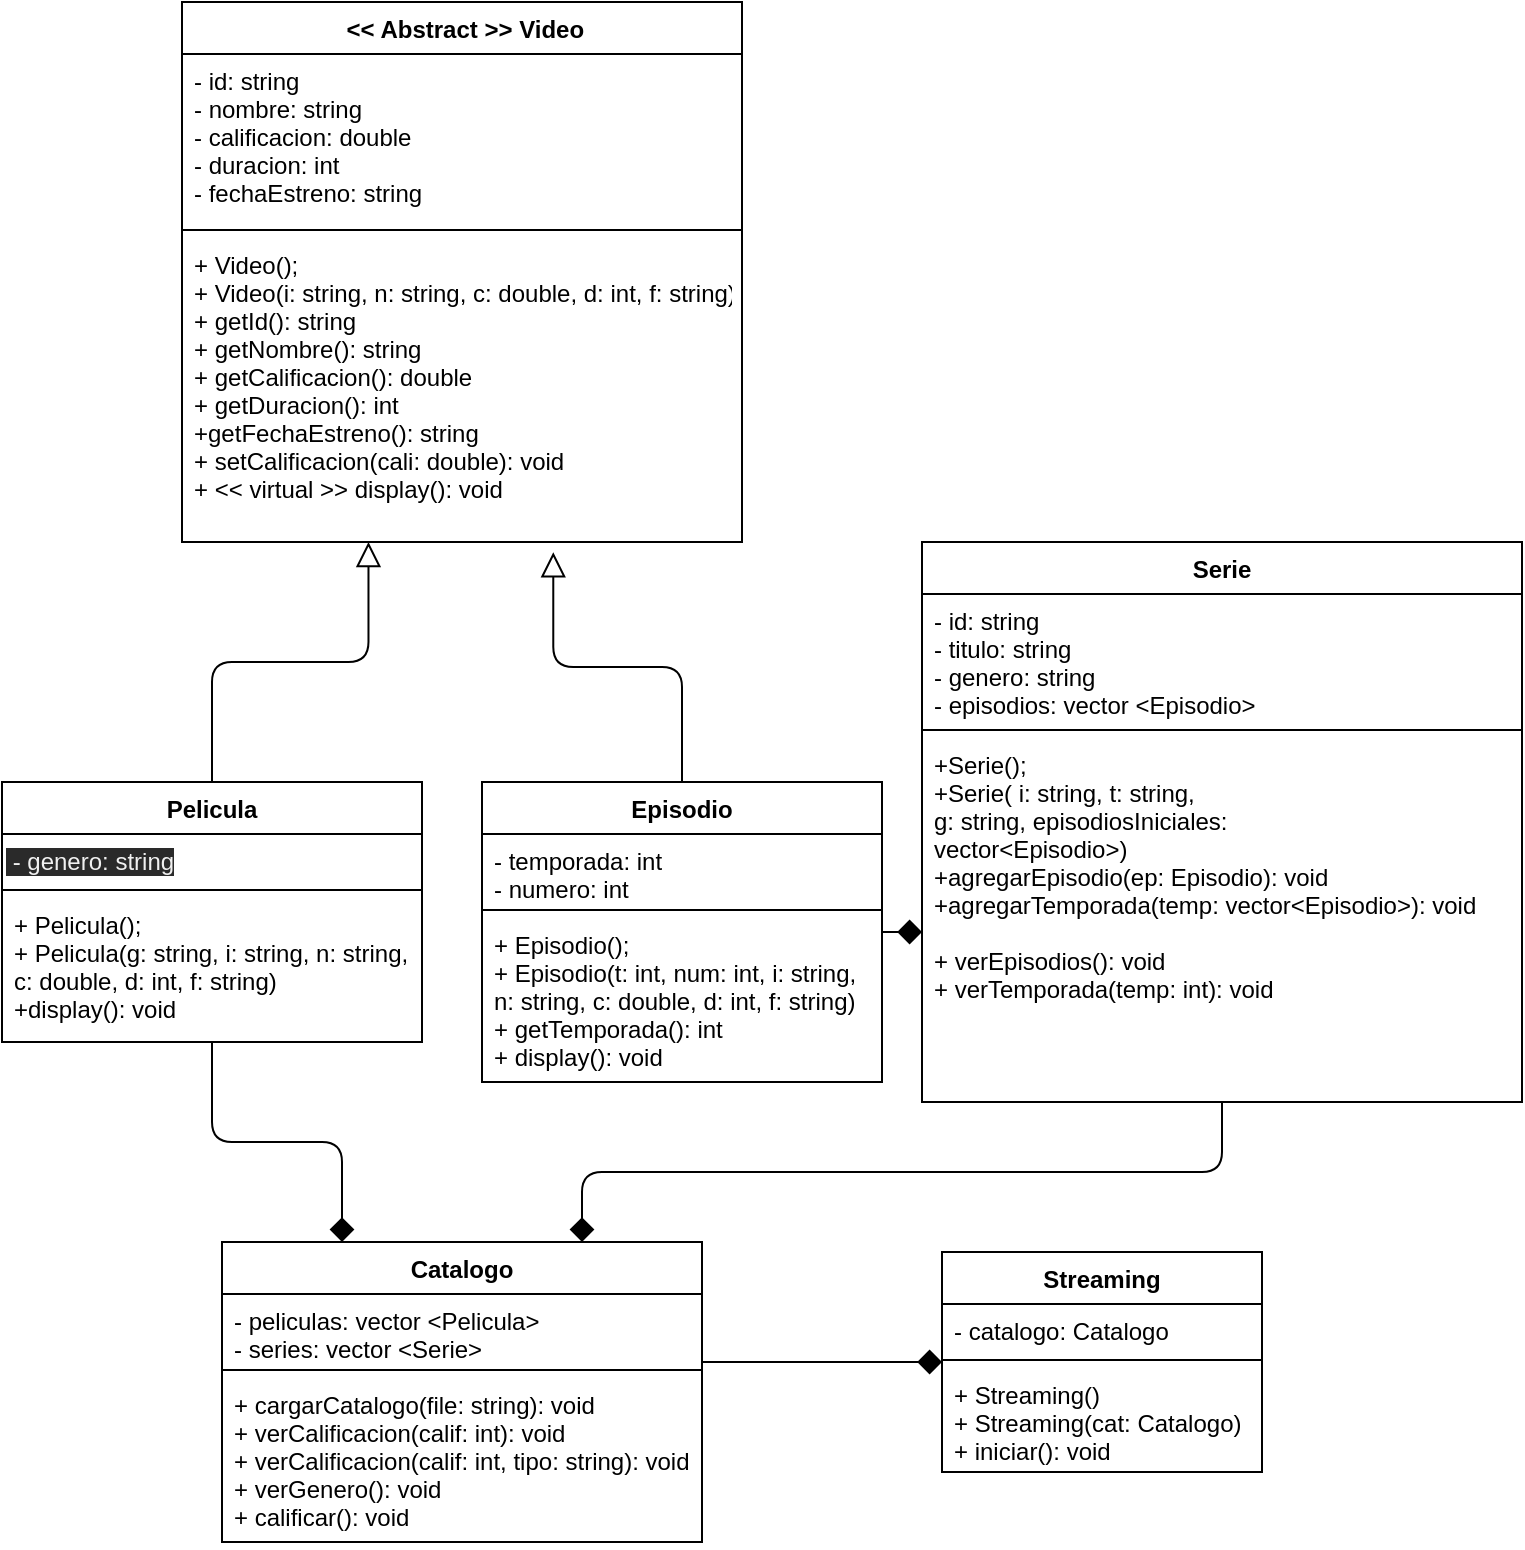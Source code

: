 <mxfile>
    <diagram name="Polimorfismo" id="WrhkKS1NCgMQSTT_F4kI">
        <mxGraphModel dx="404" dy="680" grid="1" gridSize="10" guides="1" tooltips="1" connect="1" arrows="1" fold="1" page="1" pageScale="1" pageWidth="827" pageHeight="1169" math="0" shadow="0">
            <root>
                <mxCell id="28rAnF6bt6Dn-hRfDJhw-0"/>
                <mxCell id="28rAnF6bt6Dn-hRfDJhw-1" parent="28rAnF6bt6Dn-hRfDJhw-0"/>
                <mxCell id="28rAnF6bt6Dn-hRfDJhw-2" style="edgeStyle=elbowEdgeStyle;html=1;elbow=vertical;endArrow=block;endFill=0;endSize=10;entryX=0.333;entryY=1;entryDx=0;entryDy=0;entryPerimeter=0;" parent="28rAnF6bt6Dn-hRfDJhw-1" source="28rAnF6bt6Dn-hRfDJhw-4" target="28rAnF6bt6Dn-hRfDJhw-30" edge="1">
                    <mxGeometry relative="1" as="geometry">
                        <mxPoint x="240" y="240" as="targetPoint"/>
                    </mxGeometry>
                </mxCell>
                <mxCell id="28rAnF6bt6Dn-hRfDJhw-3" style="edgeStyle=elbowEdgeStyle;elbow=vertical;html=1;endArrow=diamond;endFill=1;endSize=10;entryX=0.25;entryY=0;entryDx=0;entryDy=0;" parent="28rAnF6bt6Dn-hRfDJhw-1" source="28rAnF6bt6Dn-hRfDJhw-4" target="28rAnF6bt6Dn-hRfDJhw-19" edge="1">
                    <mxGeometry relative="1" as="geometry">
                        <mxPoint x="260" y="585" as="targetPoint"/>
                    </mxGeometry>
                </mxCell>
                <mxCell id="28rAnF6bt6Dn-hRfDJhw-4" value="Pelicula" style="swimlane;fontStyle=1;align=center;verticalAlign=top;childLayout=stackLayout;horizontal=1;startSize=26;horizontalStack=0;resizeParent=1;resizeParentMax=0;resizeLast=0;collapsible=1;marginBottom=0;" parent="28rAnF6bt6Dn-hRfDJhw-1" vertex="1">
                    <mxGeometry x="50" y="410" width="210" height="130" as="geometry"/>
                </mxCell>
                <mxCell id="pNp_i3DSp9AEiQYBNM6J-0" value="&lt;span style=&quot;color: rgb(240 , 240 , 240) ; font-family: &amp;#34;helvetica&amp;#34; ; font-size: 12px ; font-style: normal ; font-weight: 400 ; letter-spacing: normal ; text-align: left ; text-indent: 0px ; text-transform: none ; word-spacing: 0px ; background-color: rgb(42 , 42 , 42) ; display: inline ; float: none&quot;&gt;&amp;nbsp;- genero: string&lt;/span&gt;" style="text;whiteSpace=wrap;html=1;" parent="28rAnF6bt6Dn-hRfDJhw-4" vertex="1">
                    <mxGeometry y="26" width="210" height="24" as="geometry"/>
                </mxCell>
                <mxCell id="28rAnF6bt6Dn-hRfDJhw-5" value="" style="line;strokeWidth=1;fillColor=none;align=left;verticalAlign=middle;spacingTop=-1;spacingLeft=3;spacingRight=3;rotatable=0;labelPosition=right;points=[];portConstraint=eastwest;" parent="28rAnF6bt6Dn-hRfDJhw-4" vertex="1">
                    <mxGeometry y="50" width="210" height="8" as="geometry"/>
                </mxCell>
                <mxCell id="28rAnF6bt6Dn-hRfDJhw-6" value="+ Pelicula();&#10;+ Pelicula(g: string, i: string, n: string, &#10;c: double, d: int, f: string)&#10;+display(): void" style="text;strokeColor=none;fillColor=none;align=left;verticalAlign=top;spacingLeft=4;spacingRight=4;overflow=hidden;rotatable=0;points=[[0,0.5],[1,0.5]];portConstraint=eastwest;" parent="28rAnF6bt6Dn-hRfDJhw-4" vertex="1">
                    <mxGeometry y="58" width="210" height="72" as="geometry"/>
                </mxCell>
                <mxCell id="28rAnF6bt6Dn-hRfDJhw-7" style="edgeStyle=elbowEdgeStyle;html=1;elbow=vertical;endArrow=block;endFill=0;endSize=10;entryX=0.663;entryY=1.034;entryDx=0;entryDy=0;entryPerimeter=0;" parent="28rAnF6bt6Dn-hRfDJhw-1" source="28rAnF6bt6Dn-hRfDJhw-14" target="28rAnF6bt6Dn-hRfDJhw-30" edge="1">
                    <mxGeometry relative="1" as="geometry"/>
                </mxCell>
                <mxCell id="28rAnF6bt6Dn-hRfDJhw-8" style="edgeStyle=elbowEdgeStyle;elbow=vertical;html=1;entryX=0.75;entryY=0;entryDx=0;entryDy=0;endArrow=diamond;endFill=1;endSize=10;" parent="28rAnF6bt6Dn-hRfDJhw-1" source="28rAnF6bt6Dn-hRfDJhw-9" target="28rAnF6bt6Dn-hRfDJhw-19" edge="1">
                    <mxGeometry relative="1" as="geometry"/>
                </mxCell>
                <mxCell id="28rAnF6bt6Dn-hRfDJhw-9" value="Serie" style="swimlane;fontStyle=1;align=center;verticalAlign=top;childLayout=stackLayout;horizontal=1;startSize=26;horizontalStack=0;resizeParent=1;resizeParentMax=0;resizeLast=0;collapsible=1;marginBottom=0;" parent="28rAnF6bt6Dn-hRfDJhw-1" vertex="1">
                    <mxGeometry x="510" y="290" width="300" height="280" as="geometry"/>
                </mxCell>
                <mxCell id="28rAnF6bt6Dn-hRfDJhw-10" value="- id: string&#10;- titulo: string&#10;- genero: string&#10;- episodios: vector &lt;Episodio&gt;" style="text;strokeColor=none;fillColor=none;align=left;verticalAlign=top;spacingLeft=4;spacingRight=4;overflow=hidden;rotatable=0;points=[[0,0.5],[1,0.5]];portConstraint=eastwest;" parent="28rAnF6bt6Dn-hRfDJhw-9" vertex="1">
                    <mxGeometry y="26" width="300" height="64" as="geometry"/>
                </mxCell>
                <mxCell id="28rAnF6bt6Dn-hRfDJhw-11" value="" style="line;strokeWidth=1;fillColor=none;align=left;verticalAlign=middle;spacingTop=-1;spacingLeft=3;spacingRight=3;rotatable=0;labelPosition=right;points=[];portConstraint=eastwest;" parent="28rAnF6bt6Dn-hRfDJhw-9" vertex="1">
                    <mxGeometry y="90" width="300" height="8" as="geometry"/>
                </mxCell>
                <mxCell id="28rAnF6bt6Dn-hRfDJhw-12" value="+Serie();&#10;+Serie( i: string, t: string, &#10;g: string, episodiosIniciales:&#10;vector&lt;Episodio&gt;)&#10;+agregarEpisodio(ep: Episodio): void&#10;+agregarTemporada(temp: vector&lt;Episodio&gt;): void&#10;&#10;+ verEpisodios(): void&#10;+ verTemporada(temp: int): void" style="text;strokeColor=none;fillColor=none;align=left;verticalAlign=top;spacingLeft=4;spacingRight=4;overflow=hidden;rotatable=0;points=[[0,0.5],[1,0.5]];portConstraint=eastwest;" parent="28rAnF6bt6Dn-hRfDJhw-9" vertex="1">
                    <mxGeometry y="98" width="300" height="182" as="geometry"/>
                </mxCell>
                <mxCell id="28rAnF6bt6Dn-hRfDJhw-13" style="edgeStyle=elbowEdgeStyle;elbow=vertical;html=1;endArrow=diamond;endFill=1;endSize=10;" parent="28rAnF6bt6Dn-hRfDJhw-1" source="28rAnF6bt6Dn-hRfDJhw-14" target="28rAnF6bt6Dn-hRfDJhw-9" edge="1">
                    <mxGeometry relative="1" as="geometry"/>
                </mxCell>
                <mxCell id="28rAnF6bt6Dn-hRfDJhw-14" value="Episodio" style="swimlane;fontStyle=1;align=center;verticalAlign=top;childLayout=stackLayout;horizontal=1;startSize=26;horizontalStack=0;resizeParent=1;resizeParentMax=0;resizeLast=0;collapsible=1;marginBottom=0;" parent="28rAnF6bt6Dn-hRfDJhw-1" vertex="1">
                    <mxGeometry x="290" y="410" width="200" height="150" as="geometry"/>
                </mxCell>
                <mxCell id="28rAnF6bt6Dn-hRfDJhw-15" value="- temporada: int&#10;- numero: int" style="text;strokeColor=none;fillColor=none;align=left;verticalAlign=top;spacingLeft=4;spacingRight=4;overflow=hidden;rotatable=0;points=[[0,0.5],[1,0.5]];portConstraint=eastwest;" parent="28rAnF6bt6Dn-hRfDJhw-14" vertex="1">
                    <mxGeometry y="26" width="200" height="34" as="geometry"/>
                </mxCell>
                <mxCell id="28rAnF6bt6Dn-hRfDJhw-16" value="" style="line;strokeWidth=1;fillColor=none;align=left;verticalAlign=middle;spacingTop=-1;spacingLeft=3;spacingRight=3;rotatable=0;labelPosition=right;points=[];portConstraint=eastwest;" parent="28rAnF6bt6Dn-hRfDJhw-14" vertex="1">
                    <mxGeometry y="60" width="200" height="8" as="geometry"/>
                </mxCell>
                <mxCell id="28rAnF6bt6Dn-hRfDJhw-17" value="+ Episodio();&#10;+ Episodio(t: int, num: int, i: string, &#10;n: string, c: double, d: int, f: string)&#10;+ getTemporada(): int&#10;+ display(): void" style="text;strokeColor=none;fillColor=none;align=left;verticalAlign=top;spacingLeft=4;spacingRight=4;overflow=hidden;rotatable=0;points=[[0,0.5],[1,0.5]];portConstraint=eastwest;" parent="28rAnF6bt6Dn-hRfDJhw-14" vertex="1">
                    <mxGeometry y="68" width="200" height="82" as="geometry"/>
                </mxCell>
                <mxCell id="28rAnF6bt6Dn-hRfDJhw-18" style="edgeStyle=elbowEdgeStyle;elbow=vertical;html=1;endArrow=diamond;endFill=1;endSize=10;" parent="28rAnF6bt6Dn-hRfDJhw-1" source="28rAnF6bt6Dn-hRfDJhw-19" target="28rAnF6bt6Dn-hRfDJhw-23" edge="1">
                    <mxGeometry relative="1" as="geometry"/>
                </mxCell>
                <mxCell id="28rAnF6bt6Dn-hRfDJhw-19" value="Catalogo" style="swimlane;fontStyle=1;align=center;verticalAlign=top;childLayout=stackLayout;horizontal=1;startSize=26;horizontalStack=0;resizeParent=1;resizeParentMax=0;resizeLast=0;collapsible=1;marginBottom=0;" parent="28rAnF6bt6Dn-hRfDJhw-1" vertex="1">
                    <mxGeometry x="160" y="640" width="240" height="150" as="geometry"/>
                </mxCell>
                <mxCell id="28rAnF6bt6Dn-hRfDJhw-20" value="- peliculas: vector &lt;Pelicula&gt;&#10;- series: vector &lt;Serie&gt;" style="text;strokeColor=none;fillColor=none;align=left;verticalAlign=top;spacingLeft=4;spacingRight=4;overflow=hidden;rotatable=0;points=[[0,0.5],[1,0.5]];portConstraint=eastwest;" parent="28rAnF6bt6Dn-hRfDJhw-19" vertex="1">
                    <mxGeometry y="26" width="240" height="34" as="geometry"/>
                </mxCell>
                <mxCell id="28rAnF6bt6Dn-hRfDJhw-21" value="" style="line;strokeWidth=1;fillColor=none;align=left;verticalAlign=middle;spacingTop=-1;spacingLeft=3;spacingRight=3;rotatable=0;labelPosition=right;points=[];portConstraint=eastwest;" parent="28rAnF6bt6Dn-hRfDJhw-19" vertex="1">
                    <mxGeometry y="60" width="240" height="8" as="geometry"/>
                </mxCell>
                <mxCell id="28rAnF6bt6Dn-hRfDJhw-22" value="+ cargarCatalogo(file: string): void&#10;+ verCalificacion(calif: int): void&#10;+ verCalificacion(calif: int, tipo: string): void&#10;+ verGenero(): void&#10;+ calificar(): void&#10;" style="text;strokeColor=none;fillColor=none;align=left;verticalAlign=top;spacingLeft=4;spacingRight=4;overflow=hidden;rotatable=0;points=[[0,0.5],[1,0.5]];portConstraint=eastwest;" parent="28rAnF6bt6Dn-hRfDJhw-19" vertex="1">
                    <mxGeometry y="68" width="240" height="82" as="geometry"/>
                </mxCell>
                <mxCell id="28rAnF6bt6Dn-hRfDJhw-23" value="Streaming" style="swimlane;fontStyle=1;align=center;verticalAlign=top;childLayout=stackLayout;horizontal=1;startSize=26;horizontalStack=0;resizeParent=1;resizeParentMax=0;resizeLast=0;collapsible=1;marginBottom=0;" parent="28rAnF6bt6Dn-hRfDJhw-1" vertex="1">
                    <mxGeometry x="520" y="645" width="160" height="110" as="geometry"/>
                </mxCell>
                <mxCell id="28rAnF6bt6Dn-hRfDJhw-24" value="- catalogo: Catalogo" style="text;strokeColor=none;fillColor=none;align=left;verticalAlign=top;spacingLeft=4;spacingRight=4;overflow=hidden;rotatable=0;points=[[0,0.5],[1,0.5]];portConstraint=eastwest;" parent="28rAnF6bt6Dn-hRfDJhw-23" vertex="1">
                    <mxGeometry y="26" width="160" height="24" as="geometry"/>
                </mxCell>
                <mxCell id="28rAnF6bt6Dn-hRfDJhw-25" value="" style="line;strokeWidth=1;fillColor=none;align=left;verticalAlign=middle;spacingTop=-1;spacingLeft=3;spacingRight=3;rotatable=0;labelPosition=right;points=[];portConstraint=eastwest;" parent="28rAnF6bt6Dn-hRfDJhw-23" vertex="1">
                    <mxGeometry y="50" width="160" height="8" as="geometry"/>
                </mxCell>
                <mxCell id="28rAnF6bt6Dn-hRfDJhw-26" value="+ Streaming()&#10;+ Streaming(cat: Catalogo)&#10;+ iniciar(): void" style="text;strokeColor=none;fillColor=none;align=left;verticalAlign=top;spacingLeft=4;spacingRight=4;overflow=hidden;rotatable=0;points=[[0,0.5],[1,0.5]];portConstraint=eastwest;" parent="28rAnF6bt6Dn-hRfDJhw-23" vertex="1">
                    <mxGeometry y="58" width="160" height="52" as="geometry"/>
                </mxCell>
                <mxCell id="28rAnF6bt6Dn-hRfDJhw-27" value=" &lt;&lt; Abstract &gt;&gt; Video" style="swimlane;fontStyle=1;align=center;verticalAlign=top;childLayout=stackLayout;horizontal=1;startSize=26;horizontalStack=0;resizeParent=1;resizeParentMax=0;resizeLast=0;collapsible=1;marginBottom=0;" parent="28rAnF6bt6Dn-hRfDJhw-1" vertex="1">
                    <mxGeometry x="140" y="20" width="280" height="270" as="geometry"/>
                </mxCell>
                <mxCell id="28rAnF6bt6Dn-hRfDJhw-28" value="- id: string&#10;- nombre: string&#10;- calificacion: double&#10;- duracion: int&#10;- fechaEstreno: string" style="text;strokeColor=none;fillColor=none;align=left;verticalAlign=top;spacingLeft=4;spacingRight=4;overflow=hidden;rotatable=0;points=[[0,0.5],[1,0.5]];portConstraint=eastwest;" parent="28rAnF6bt6Dn-hRfDJhw-27" vertex="1">
                    <mxGeometry y="26" width="280" height="84" as="geometry"/>
                </mxCell>
                <mxCell id="28rAnF6bt6Dn-hRfDJhw-29" value="" style="line;strokeWidth=1;fillColor=none;align=left;verticalAlign=middle;spacingTop=-1;spacingLeft=3;spacingRight=3;rotatable=0;labelPosition=right;points=[];portConstraint=eastwest;" parent="28rAnF6bt6Dn-hRfDJhw-27" vertex="1">
                    <mxGeometry y="110" width="280" height="8" as="geometry"/>
                </mxCell>
                <mxCell id="28rAnF6bt6Dn-hRfDJhw-30" value="+ Video();&#10;+ Video(i: string, n: string, c: double, d: int, f: string)&#10;+ getId(): string&#10;+ getNombre(): string&#10;+ getCalificacion(): double&#10;+ getDuracion(): int&#10;+getFechaEstreno(): string&#10;+ setCalificacion(cali: double): void&#10;+ &lt;&lt; virtual &gt;&gt; display(): void" style="text;strokeColor=none;fillColor=none;align=left;verticalAlign=top;spacingLeft=4;spacingRight=4;overflow=hidden;rotatable=0;points=[[0,0.5],[1,0.5]];portConstraint=eastwest;" parent="28rAnF6bt6Dn-hRfDJhw-27" vertex="1">
                    <mxGeometry y="118" width="280" height="152" as="geometry"/>
                </mxCell>
            </root>
        </mxGraphModel>
    </diagram>
    <diagram id="cOssd6TcganFGh1e2TW0" name="Con herencia">
        <mxGraphModel dx="1060" dy="470" grid="1" gridSize="10" guides="1" tooltips="1" connect="1" arrows="1" fold="1" page="1" pageScale="1" pageWidth="827" pageHeight="1169" math="0" shadow="0">
            <root>
                <mxCell id="T5nm55MeUte2zlouWv02-0"/>
                <mxCell id="T5nm55MeUte2zlouWv02-1" parent="T5nm55MeUte2zlouWv02-0"/>
                <mxCell id="fVbOGYJl7N9KpL7v7ysj-24" style="edgeStyle=elbowEdgeStyle;html=1;elbow=vertical;endArrow=block;endFill=0;endSize=10;" parent="T5nm55MeUte2zlouWv02-1" source="fVbOGYJl7N9KpL7v7ysj-0" edge="1">
                    <mxGeometry relative="1" as="geometry">
                        <mxPoint x="240" y="240" as="targetPoint"/>
                    </mxGeometry>
                </mxCell>
                <mxCell id="fVbOGYJl7N9KpL7v7ysj-27" style="edgeStyle=elbowEdgeStyle;elbow=vertical;html=1;endArrow=diamond;endFill=1;endSize=10;entryX=0.25;entryY=0;entryDx=0;entryDy=0;" parent="T5nm55MeUte2zlouWv02-1" source="fVbOGYJl7N9KpL7v7ysj-0" target="fVbOGYJl7N9KpL7v7ysj-12" edge="1">
                    <mxGeometry relative="1" as="geometry">
                        <mxPoint x="260" y="585" as="targetPoint"/>
                    </mxGeometry>
                </mxCell>
                <mxCell id="fVbOGYJl7N9KpL7v7ysj-0" value="Pelicula" style="swimlane;fontStyle=1;align=center;verticalAlign=top;childLayout=stackLayout;horizontal=1;startSize=26;horizontalStack=0;resizeParent=1;resizeParentMax=0;resizeLast=0;collapsible=1;marginBottom=0;" parent="T5nm55MeUte2zlouWv02-1" vertex="1">
                    <mxGeometry x="80" y="325" width="160" height="106" as="geometry"/>
                </mxCell>
                <mxCell id="fVbOGYJl7N9KpL7v7ysj-2" value="" style="line;strokeWidth=1;fillColor=none;align=left;verticalAlign=middle;spacingTop=-1;spacingLeft=3;spacingRight=3;rotatable=0;labelPosition=right;points=[];portConstraint=eastwest;" parent="fVbOGYJl7N9KpL7v7ysj-0" vertex="1">
                    <mxGeometry y="26" width="160" height="8" as="geometry"/>
                </mxCell>
                <mxCell id="fVbOGYJl7N9KpL7v7ysj-3" value="+ Pelicula();&#10;+ Pelicula(i: string, n: string,&#10;   g: string, c: double, &#10;   d: int, f: string)" style="text;strokeColor=none;fillColor=none;align=left;verticalAlign=top;spacingLeft=4;spacingRight=4;overflow=hidden;rotatable=0;points=[[0,0.5],[1,0.5]];portConstraint=eastwest;" parent="fVbOGYJl7N9KpL7v7ysj-0" vertex="1">
                    <mxGeometry y="34" width="160" height="72" as="geometry"/>
                </mxCell>
                <mxCell id="fVbOGYJl7N9KpL7v7ysj-25" style="edgeStyle=elbowEdgeStyle;html=1;elbow=vertical;endArrow=block;endFill=0;endSize=10;entryX=0.663;entryY=1.034;entryDx=0;entryDy=0;entryPerimeter=0;" parent="T5nm55MeUte2zlouWv02-1" source="fVbOGYJl7N9KpL7v7ysj-8" target="QQcUhdyStFtbgYhbvC0G-3" edge="1">
                    <mxGeometry relative="1" as="geometry"/>
                </mxCell>
                <mxCell id="fVbOGYJl7N9KpL7v7ysj-28" style="edgeStyle=elbowEdgeStyle;elbow=vertical;html=1;entryX=0.75;entryY=0;entryDx=0;entryDy=0;endArrow=diamond;endFill=1;endSize=10;" parent="T5nm55MeUte2zlouWv02-1" source="fVbOGYJl7N9KpL7v7ysj-4" target="fVbOGYJl7N9KpL7v7ysj-12" edge="1">
                    <mxGeometry relative="1" as="geometry"/>
                </mxCell>
                <mxCell id="fVbOGYJl7N9KpL7v7ysj-4" value="Serie" style="swimlane;fontStyle=1;align=center;verticalAlign=top;childLayout=stackLayout;horizontal=1;startSize=26;horizontalStack=0;resizeParent=1;resizeParentMax=0;resizeLast=0;collapsible=1;marginBottom=0;" parent="T5nm55MeUte2zlouWv02-1" vertex="1">
                    <mxGeometry x="550" y="325" width="170" height="110" as="geometry"/>
                </mxCell>
                <mxCell id="fVbOGYJl7N9KpL7v7ysj-5" value="- titulo: string&#10;- episodios: vector &lt;Episodio&gt;" style="text;strokeColor=none;fillColor=none;align=left;verticalAlign=top;spacingLeft=4;spacingRight=4;overflow=hidden;rotatable=0;points=[[0,0.5],[1,0.5]];portConstraint=eastwest;" parent="fVbOGYJl7N9KpL7v7ysj-4" vertex="1">
                    <mxGeometry y="26" width="170" height="34" as="geometry"/>
                </mxCell>
                <mxCell id="fVbOGYJl7N9KpL7v7ysj-6" value="" style="line;strokeWidth=1;fillColor=none;align=left;verticalAlign=middle;spacingTop=-1;spacingLeft=3;spacingRight=3;rotatable=0;labelPosition=right;points=[];portConstraint=eastwest;" parent="fVbOGYJl7N9KpL7v7ysj-4" vertex="1">
                    <mxGeometry y="60" width="170" height="8" as="geometry"/>
                </mxCell>
                <mxCell id="fVbOGYJl7N9KpL7v7ysj-7" value="+ verEpisodios(): void&#10;+ verTemporada(temp: int): void" style="text;strokeColor=none;fillColor=none;align=left;verticalAlign=top;spacingLeft=4;spacingRight=4;overflow=hidden;rotatable=0;points=[[0,0.5],[1,0.5]];portConstraint=eastwest;" parent="fVbOGYJl7N9KpL7v7ysj-4" vertex="1">
                    <mxGeometry y="68" width="170" height="42" as="geometry"/>
                </mxCell>
                <mxCell id="fVbOGYJl7N9KpL7v7ysj-26" style="edgeStyle=elbowEdgeStyle;elbow=vertical;html=1;endArrow=diamond;endFill=1;endSize=10;" parent="T5nm55MeUte2zlouWv02-1" source="fVbOGYJl7N9KpL7v7ysj-8" target="fVbOGYJl7N9KpL7v7ysj-4" edge="1">
                    <mxGeometry relative="1" as="geometry"/>
                </mxCell>
                <mxCell id="fVbOGYJl7N9KpL7v7ysj-8" value="Episodio" style="swimlane;fontStyle=1;align=center;verticalAlign=top;childLayout=stackLayout;horizontal=1;startSize=26;horizontalStack=0;resizeParent=1;resizeParentMax=0;resizeLast=0;collapsible=1;marginBottom=0;" parent="T5nm55MeUte2zlouWv02-1" vertex="1">
                    <mxGeometry x="320" y="325" width="160" height="150" as="geometry"/>
                </mxCell>
                <mxCell id="fVbOGYJl7N9KpL7v7ysj-9" value="- temporada: int&#10;- numero: int" style="text;strokeColor=none;fillColor=none;align=left;verticalAlign=top;spacingLeft=4;spacingRight=4;overflow=hidden;rotatable=0;points=[[0,0.5],[1,0.5]];portConstraint=eastwest;" parent="fVbOGYJl7N9KpL7v7ysj-8" vertex="1">
                    <mxGeometry y="26" width="160" height="34" as="geometry"/>
                </mxCell>
                <mxCell id="fVbOGYJl7N9KpL7v7ysj-10" value="" style="line;strokeWidth=1;fillColor=none;align=left;verticalAlign=middle;spacingTop=-1;spacingLeft=3;spacingRight=3;rotatable=0;labelPosition=right;points=[];portConstraint=eastwest;" parent="fVbOGYJl7N9KpL7v7ysj-8" vertex="1">
                    <mxGeometry y="60" width="160" height="8" as="geometry"/>
                </mxCell>
                <mxCell id="fVbOGYJl7N9KpL7v7ysj-11" value="+ Episodio();&#10;+ Episodio(t: int, num: int, &#10;   i: string, n: string,&#10;   g: string, c: double,&#10;   d: int, f: string)" style="text;strokeColor=none;fillColor=none;align=left;verticalAlign=top;spacingLeft=4;spacingRight=4;overflow=hidden;rotatable=0;points=[[0,0.5],[1,0.5]];portConstraint=eastwest;" parent="fVbOGYJl7N9KpL7v7ysj-8" vertex="1">
                    <mxGeometry y="68" width="160" height="82" as="geometry"/>
                </mxCell>
                <mxCell id="ZW0gnfVC6tNqK-3iAM7L-2" style="edgeStyle=elbowEdgeStyle;elbow=vertical;html=1;endArrow=diamond;endFill=1;endSize=10;" parent="T5nm55MeUte2zlouWv02-1" source="fVbOGYJl7N9KpL7v7ysj-12" target="fVbOGYJl7N9KpL7v7ysj-16" edge="1">
                    <mxGeometry relative="1" as="geometry"/>
                </mxCell>
                <mxCell id="fVbOGYJl7N9KpL7v7ysj-12" value="Catalogo" style="swimlane;fontStyle=1;align=center;verticalAlign=top;childLayout=stackLayout;horizontal=1;startSize=26;horizontalStack=0;resizeParent=1;resizeParentMax=0;resizeLast=0;collapsible=1;marginBottom=0;" parent="T5nm55MeUte2zlouWv02-1" vertex="1">
                    <mxGeometry x="160" y="640" width="240" height="140" as="geometry"/>
                </mxCell>
                <mxCell id="fVbOGYJl7N9KpL7v7ysj-13" value="- peliculas: vector &lt;Pelicula&gt;&#10;- series: vector &lt;Serie&gt;" style="text;strokeColor=none;fillColor=none;align=left;verticalAlign=top;spacingLeft=4;spacingRight=4;overflow=hidden;rotatable=0;points=[[0,0.5],[1,0.5]];portConstraint=eastwest;" parent="fVbOGYJl7N9KpL7v7ysj-12" vertex="1">
                    <mxGeometry y="26" width="240" height="34" as="geometry"/>
                </mxCell>
                <mxCell id="fVbOGYJl7N9KpL7v7ysj-14" value="" style="line;strokeWidth=1;fillColor=none;align=left;verticalAlign=middle;spacingTop=-1;spacingLeft=3;spacingRight=3;rotatable=0;labelPosition=right;points=[];portConstraint=eastwest;" parent="fVbOGYJl7N9KpL7v7ysj-12" vertex="1">
                    <mxGeometry y="60" width="240" height="8" as="geometry"/>
                </mxCell>
                <mxCell id="fVbOGYJl7N9KpL7v7ysj-15" value="+ cargarCatalogo(file: string): void&#10;+ verCalificacion(calif: int): void&#10;+ verCalificacion(calif: int, tipo: string): void&#10;+ verGenero(): void&#10;" style="text;strokeColor=none;fillColor=none;align=left;verticalAlign=top;spacingLeft=4;spacingRight=4;overflow=hidden;rotatable=0;points=[[0,0.5],[1,0.5]];portConstraint=eastwest;" parent="fVbOGYJl7N9KpL7v7ysj-12" vertex="1">
                    <mxGeometry y="68" width="240" height="72" as="geometry"/>
                </mxCell>
                <mxCell id="fVbOGYJl7N9KpL7v7ysj-16" value="Streaming" style="swimlane;fontStyle=1;align=center;verticalAlign=top;childLayout=stackLayout;horizontal=1;startSize=26;horizontalStack=0;resizeParent=1;resizeParentMax=0;resizeLast=0;collapsible=1;marginBottom=0;" parent="T5nm55MeUte2zlouWv02-1" vertex="1">
                    <mxGeometry x="520" y="645" width="160" height="110" as="geometry"/>
                </mxCell>
                <mxCell id="fVbOGYJl7N9KpL7v7ysj-17" value="- catalogo: Catalogo" style="text;strokeColor=none;fillColor=none;align=left;verticalAlign=top;spacingLeft=4;spacingRight=4;overflow=hidden;rotatable=0;points=[[0,0.5],[1,0.5]];portConstraint=eastwest;" parent="fVbOGYJl7N9KpL7v7ysj-16" vertex="1">
                    <mxGeometry y="26" width="160" height="24" as="geometry"/>
                </mxCell>
                <mxCell id="fVbOGYJl7N9KpL7v7ysj-18" value="" style="line;strokeWidth=1;fillColor=none;align=left;verticalAlign=middle;spacingTop=-1;spacingLeft=3;spacingRight=3;rotatable=0;labelPosition=right;points=[];portConstraint=eastwest;" parent="fVbOGYJl7N9KpL7v7ysj-16" vertex="1">
                    <mxGeometry y="50" width="160" height="8" as="geometry"/>
                </mxCell>
                <mxCell id="fVbOGYJl7N9KpL7v7ysj-19" value="+ Streaming()&#10;+ Streaming(cat: Catalogo)&#10;+ iniciar(): void" style="text;strokeColor=none;fillColor=none;align=left;verticalAlign=top;spacingLeft=4;spacingRight=4;overflow=hidden;rotatable=0;points=[[0,0.5],[1,0.5]];portConstraint=eastwest;" parent="fVbOGYJl7N9KpL7v7ysj-16" vertex="1">
                    <mxGeometry y="58" width="160" height="52" as="geometry"/>
                </mxCell>
                <mxCell id="QQcUhdyStFtbgYhbvC0G-0" value="Video" style="swimlane;fontStyle=1;align=center;verticalAlign=top;childLayout=stackLayout;horizontal=1;startSize=26;horizontalStack=0;resizeParent=1;resizeParentMax=0;resizeLast=0;collapsible=1;marginBottom=0;" parent="T5nm55MeUte2zlouWv02-1" vertex="1">
                    <mxGeometry x="160" y="40" width="240" height="200" as="geometry"/>
                </mxCell>
                <mxCell id="QQcUhdyStFtbgYhbvC0G-1" value="- id: string&#10;- nombre: string&#10;- genero: string&#10;- calificacion: double&#10;- duracion: int&#10;- fechaEstreno: string" style="text;strokeColor=none;fillColor=none;align=left;verticalAlign=top;spacingLeft=4;spacingRight=4;overflow=hidden;rotatable=0;points=[[0,0.5],[1,0.5]];portConstraint=eastwest;" parent="QQcUhdyStFtbgYhbvC0G-0" vertex="1">
                    <mxGeometry y="26" width="240" height="94" as="geometry"/>
                </mxCell>
                <mxCell id="QQcUhdyStFtbgYhbvC0G-2" value="" style="line;strokeWidth=1;fillColor=none;align=left;verticalAlign=middle;spacingTop=-1;spacingLeft=3;spacingRight=3;rotatable=0;labelPosition=right;points=[];portConstraint=eastwest;" parent="QQcUhdyStFtbgYhbvC0G-0" vertex="1">
                    <mxGeometry y="120" width="240" height="8" as="geometry"/>
                </mxCell>
                <mxCell id="QQcUhdyStFtbgYhbvC0G-3" value="+ Video();&#10;+ Video(i: string, n: string, g: string,&#10;   c: double, d: int, f: string)&#10;+ calificar(): void" style="text;strokeColor=none;fillColor=none;align=left;verticalAlign=top;spacingLeft=4;spacingRight=4;overflow=hidden;rotatable=0;points=[[0,0.5],[1,0.5]];portConstraint=eastwest;" parent="QQcUhdyStFtbgYhbvC0G-0" vertex="1">
                    <mxGeometry y="128" width="240" height="72" as="geometry"/>
                </mxCell>
            </root>
        </mxGraphModel>
    </diagram>
    <diagram id="g5spBLx_vvhdmmsODNRa" name="Sin herencia">
        <mxGraphModel dx="1695" dy="627" grid="1" gridSize="10" guides="1" tooltips="1" connect="1" arrows="1" fold="1" page="1" pageScale="1" pageWidth="850" pageHeight="1100" math="0" shadow="0">
            <root>
                <mxCell id="0"/>
                <mxCell id="1" parent="0"/>
                <mxCell id="QxtTkssoRdPkQcseXRFo-1" style="edgeStyle=elbowEdgeStyle;elbow=vertical;html=1;entryX=0.25;entryY=0;entryDx=0;entryDy=0;endArrow=diamond;endFill=1;endSize=10;" edge="1" parent="1" source="AoSy73QFJX3JCVjSRs7S-1" target="AoSy73QFJX3JCVjSRs7S-13">
                    <mxGeometry relative="1" as="geometry">
                        <Array as="points">
                            <mxPoint x="140" y="320"/>
                        </Array>
                    </mxGeometry>
                </mxCell>
                <mxCell id="AoSy73QFJX3JCVjSRs7S-1" value="Pelicula" style="swimlane;fontStyle=1;align=center;verticalAlign=top;childLayout=stackLayout;horizontal=1;startSize=26;horizontalStack=0;resizeParent=1;resizeParentMax=0;resizeLast=0;collapsible=1;marginBottom=0;" vertex="1" parent="1">
                    <mxGeometry x="40" y="40" width="160" height="210" as="geometry"/>
                </mxCell>
                <mxCell id="AoSy73QFJX3JCVjSRs7S-2" value="- id: string&#10;- nombre: string&#10;- genero: string&#10;- calificacion: double&#10;- duracion: int&#10;- fechaEstreno: string" style="text;strokeColor=none;fillColor=none;align=left;verticalAlign=top;spacingLeft=4;spacingRight=4;overflow=hidden;rotatable=0;points=[[0,0.5],[1,0.5]];portConstraint=eastwest;" vertex="1" parent="AoSy73QFJX3JCVjSRs7S-1">
                    <mxGeometry y="26" width="160" height="94" as="geometry"/>
                </mxCell>
                <mxCell id="AoSy73QFJX3JCVjSRs7S-3" value="" style="line;strokeWidth=1;fillColor=none;align=left;verticalAlign=middle;spacingTop=-1;spacingLeft=3;spacingRight=3;rotatable=0;labelPosition=right;points=[];portConstraint=eastwest;" vertex="1" parent="AoSy73QFJX3JCVjSRs7S-1">
                    <mxGeometry y="120" width="160" height="8" as="geometry"/>
                </mxCell>
                <mxCell id="AoSy73QFJX3JCVjSRs7S-4" value="+ Pelicula();&#10;+ Pelicula(i: string, n: string,&#10;   g: string, c: double, &#10;   d: int, f: string)&#10;+ calificar(): void" style="text;strokeColor=none;fillColor=none;align=left;verticalAlign=top;spacingLeft=4;spacingRight=4;overflow=hidden;rotatable=0;points=[[0,0.5],[1,0.5]];portConstraint=eastwest;" vertex="1" parent="AoSy73QFJX3JCVjSRs7S-1">
                    <mxGeometry y="128" width="160" height="82" as="geometry"/>
                </mxCell>
                <mxCell id="YCSqcsDj1qF5dxDRjAv_-1" style="edgeStyle=elbowEdgeStyle;elbow=vertical;html=1;entryX=0.75;entryY=0;entryDx=0;entryDy=0;endArrow=diamond;endFill=1;endSize=10;" edge="1" parent="1" source="AoSy73QFJX3JCVjSRs7S-5" target="AoSy73QFJX3JCVjSRs7S-13">
                    <mxGeometry relative="1" as="geometry">
                        <Array as="points">
                            <mxPoint x="440" y="320"/>
                        </Array>
                    </mxGeometry>
                </mxCell>
                <mxCell id="AoSy73QFJX3JCVjSRs7S-5" value="Serie" style="swimlane;fontStyle=1;align=center;verticalAlign=top;childLayout=stackLayout;horizontal=1;startSize=26;horizontalStack=0;resizeParent=1;resizeParentMax=0;resizeLast=0;collapsible=1;marginBottom=0;" vertex="1" parent="1">
                    <mxGeometry x="510" y="40" width="170" height="110" as="geometry"/>
                </mxCell>
                <mxCell id="AoSy73QFJX3JCVjSRs7S-6" value="- titulo: string&#10;- episodios: vector &lt;Episodio&gt;" style="text;strokeColor=none;fillColor=none;align=left;verticalAlign=top;spacingLeft=4;spacingRight=4;overflow=hidden;rotatable=0;points=[[0,0.5],[1,0.5]];portConstraint=eastwest;" vertex="1" parent="AoSy73QFJX3JCVjSRs7S-5">
                    <mxGeometry y="26" width="170" height="34" as="geometry"/>
                </mxCell>
                <mxCell id="AoSy73QFJX3JCVjSRs7S-7" value="" style="line;strokeWidth=1;fillColor=none;align=left;verticalAlign=middle;spacingTop=-1;spacingLeft=3;spacingRight=3;rotatable=0;labelPosition=right;points=[];portConstraint=eastwest;" vertex="1" parent="AoSy73QFJX3JCVjSRs7S-5">
                    <mxGeometry y="60" width="170" height="8" as="geometry"/>
                </mxCell>
                <mxCell id="AoSy73QFJX3JCVjSRs7S-8" value="+ verEpisodios(): void&#10;+ verTemporada(temp: int): void" style="text;strokeColor=none;fillColor=none;align=left;verticalAlign=top;spacingLeft=4;spacingRight=4;overflow=hidden;rotatable=0;points=[[0,0.5],[1,0.5]];portConstraint=eastwest;" vertex="1" parent="AoSy73QFJX3JCVjSRs7S-5">
                    <mxGeometry y="68" width="170" height="42" as="geometry"/>
                </mxCell>
                <mxCell id="Yo_bEBfc0LVFmbFADjJh-1" style="edgeStyle=elbowEdgeStyle;elbow=vertical;html=1;endArrow=diamond;endFill=1;endSize=10;" edge="1" parent="1" source="AoSy73QFJX3JCVjSRs7S-9" target="AoSy73QFJX3JCVjSRs7S-5">
                    <mxGeometry relative="1" as="geometry"/>
                </mxCell>
                <mxCell id="AoSy73QFJX3JCVjSRs7S-9" value="Episodio" style="swimlane;fontStyle=1;align=center;verticalAlign=top;childLayout=stackLayout;horizontal=1;startSize=26;horizontalStack=0;resizeParent=1;resizeParentMax=0;resizeLast=0;collapsible=1;marginBottom=0;" vertex="1" parent="1">
                    <mxGeometry x="280" y="40" width="160" height="260" as="geometry"/>
                </mxCell>
                <mxCell id="AoSy73QFJX3JCVjSRs7S-10" value="- id: string&#10;- nombre: string&#10;- genero: string&#10;- calificacion: double&#10;- duracion: int&#10;- fechaEstreno: string&#10;- temporada: int&#10;- numero: int" style="text;strokeColor=none;fillColor=none;align=left;verticalAlign=top;spacingLeft=4;spacingRight=4;overflow=hidden;rotatable=0;points=[[0,0.5],[1,0.5]];portConstraint=eastwest;" vertex="1" parent="AoSy73QFJX3JCVjSRs7S-9">
                    <mxGeometry y="26" width="160" height="124" as="geometry"/>
                </mxCell>
                <mxCell id="AoSy73QFJX3JCVjSRs7S-11" value="" style="line;strokeWidth=1;fillColor=none;align=left;verticalAlign=middle;spacingTop=-1;spacingLeft=3;spacingRight=3;rotatable=0;labelPosition=right;points=[];portConstraint=eastwest;" vertex="1" parent="AoSy73QFJX3JCVjSRs7S-9">
                    <mxGeometry y="150" width="160" height="8" as="geometry"/>
                </mxCell>
                <mxCell id="AoSy73QFJX3JCVjSRs7S-12" value="+ Episodio();&#10;+ Episodio(t: int, num: int, &#10;   i: string, n: string,&#10;   g: string, c: double,&#10;   d: int, f: string)&#10;+ calificar(): void" style="text;strokeColor=none;fillColor=none;align=left;verticalAlign=top;spacingLeft=4;spacingRight=4;overflow=hidden;rotatable=0;points=[[0,0.5],[1,0.5]];portConstraint=eastwest;" vertex="1" parent="AoSy73QFJX3JCVjSRs7S-9">
                    <mxGeometry y="158" width="160" height="102" as="geometry"/>
                </mxCell>
                <mxCell id="ZbAvCyaeQ8baSzAl8Qjd-1" style="edgeStyle=elbowEdgeStyle;elbow=vertical;html=1;endArrow=diamond;endFill=1;endSize=10;" edge="1" parent="1" source="AoSy73QFJX3JCVjSRs7S-13" target="AoSy73QFJX3JCVjSRs7S-17">
                    <mxGeometry relative="1" as="geometry"/>
                </mxCell>
                <mxCell id="AoSy73QFJX3JCVjSRs7S-13" value="Catalogo" style="swimlane;fontStyle=1;align=center;verticalAlign=top;childLayout=stackLayout;horizontal=1;startSize=26;horizontalStack=0;resizeParent=1;resizeParentMax=0;resizeLast=0;collapsible=1;marginBottom=0;" vertex="1" parent="1">
                    <mxGeometry x="120" y="360" width="240" height="140" as="geometry"/>
                </mxCell>
                <mxCell id="AoSy73QFJX3JCVjSRs7S-14" value="- peliculas: vector &lt;Pelicula&gt;&#10;- series: vector &lt;Serie&gt;" style="text;strokeColor=none;fillColor=none;align=left;verticalAlign=top;spacingLeft=4;spacingRight=4;overflow=hidden;rotatable=0;points=[[0,0.5],[1,0.5]];portConstraint=eastwest;" vertex="1" parent="AoSy73QFJX3JCVjSRs7S-13">
                    <mxGeometry y="26" width="240" height="34" as="geometry"/>
                </mxCell>
                <mxCell id="AoSy73QFJX3JCVjSRs7S-15" value="" style="line;strokeWidth=1;fillColor=none;align=left;verticalAlign=middle;spacingTop=-1;spacingLeft=3;spacingRight=3;rotatable=0;labelPosition=right;points=[];portConstraint=eastwest;" vertex="1" parent="AoSy73QFJX3JCVjSRs7S-13">
                    <mxGeometry y="60" width="240" height="8" as="geometry"/>
                </mxCell>
                <mxCell id="AoSy73QFJX3JCVjSRs7S-16" value="+ cargarCatalogo(file: string): void&#10;+ verCalificacion(calif: int): void&#10;+ verCalificacion(calif: int, tipo: string): void&#10;+ verGenero(): void&#10;" style="text;strokeColor=none;fillColor=none;align=left;verticalAlign=top;spacingLeft=4;spacingRight=4;overflow=hidden;rotatable=0;points=[[0,0.5],[1,0.5]];portConstraint=eastwest;" vertex="1" parent="AoSy73QFJX3JCVjSRs7S-13">
                    <mxGeometry y="68" width="240" height="72" as="geometry"/>
                </mxCell>
                <mxCell id="AoSy73QFJX3JCVjSRs7S-17" value="Streaming" style="swimlane;fontStyle=1;align=center;verticalAlign=top;childLayout=stackLayout;horizontal=1;startSize=26;horizontalStack=0;resizeParent=1;resizeParentMax=0;resizeLast=0;collapsible=1;marginBottom=0;" vertex="1" parent="1">
                    <mxGeometry x="480" y="365" width="160" height="110" as="geometry"/>
                </mxCell>
                <mxCell id="AoSy73QFJX3JCVjSRs7S-18" value="- catalogo: Catalogo" style="text;strokeColor=none;fillColor=none;align=left;verticalAlign=top;spacingLeft=4;spacingRight=4;overflow=hidden;rotatable=0;points=[[0,0.5],[1,0.5]];portConstraint=eastwest;" vertex="1" parent="AoSy73QFJX3JCVjSRs7S-17">
                    <mxGeometry y="26" width="160" height="24" as="geometry"/>
                </mxCell>
                <mxCell id="AoSy73QFJX3JCVjSRs7S-19" value="" style="line;strokeWidth=1;fillColor=none;align=left;verticalAlign=middle;spacingTop=-1;spacingLeft=3;spacingRight=3;rotatable=0;labelPosition=right;points=[];portConstraint=eastwest;" vertex="1" parent="AoSy73QFJX3JCVjSRs7S-17">
                    <mxGeometry y="50" width="160" height="8" as="geometry"/>
                </mxCell>
                <mxCell id="AoSy73QFJX3JCVjSRs7S-20" value="+ Streaming()&#10;+ Streaming(cat: Catalogo)&#10;+ iniciar(): void" style="text;strokeColor=none;fillColor=none;align=left;verticalAlign=top;spacingLeft=4;spacingRight=4;overflow=hidden;rotatable=0;points=[[0,0.5],[1,0.5]];portConstraint=eastwest;" vertex="1" parent="AoSy73QFJX3JCVjSRs7S-17">
                    <mxGeometry y="58" width="160" height="52" as="geometry"/>
                </mxCell>
            </root>
        </mxGraphModel>
    </diagram>
</mxfile>